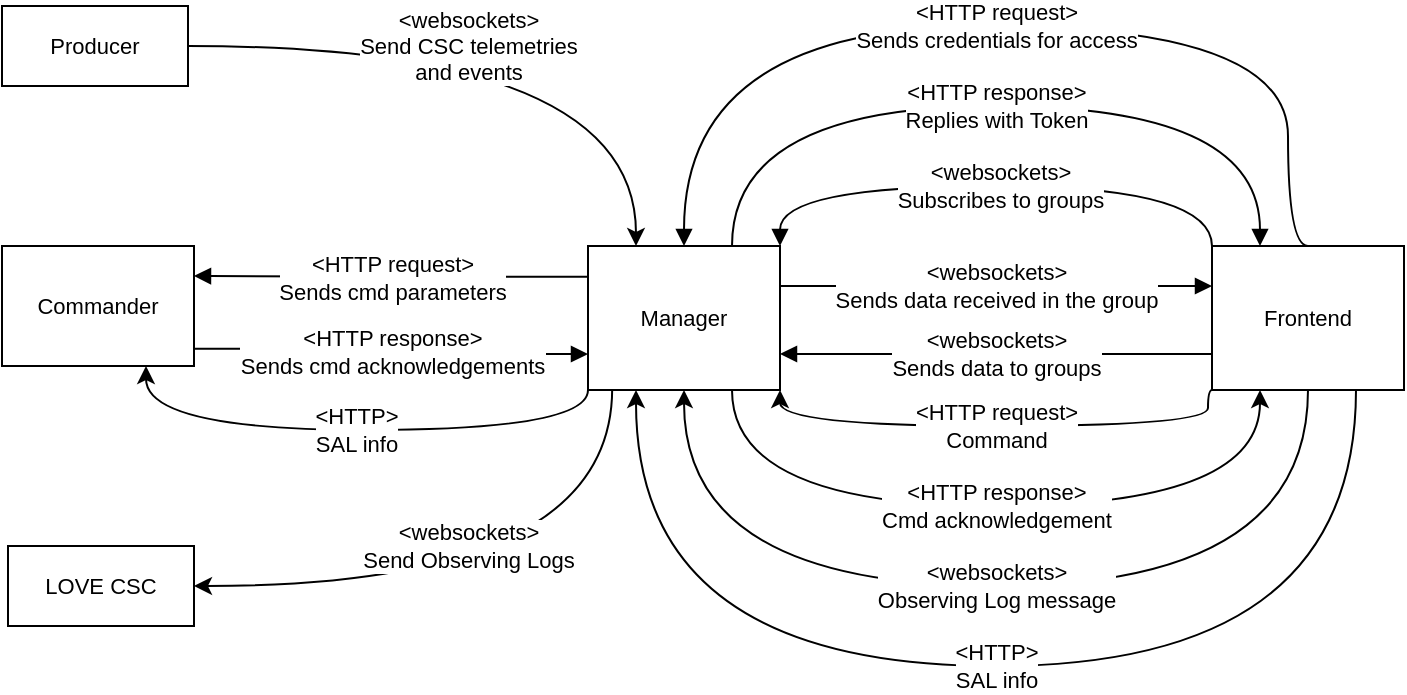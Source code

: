<mxfile version="13.1.3">
    <diagram id="YicmDjsUJThFZajxvbdL" name="Page-1">
        <mxGraphModel dx="1572" dy="994" grid="1" gridSize="10" guides="1" tooltips="1" connect="1" arrows="1" fold="1" page="1" pageScale="1" pageWidth="850" pageHeight="1100" math="0" shadow="0">
            <root>
                <mxCell id="0"/>
                <mxCell id="1" parent="0"/>
                <mxCell id="vY7qfWj-RLtwaxvnlic4-5" value="&amp;lt;websockets&amp;gt;&lt;br&gt;Send Observing Logs" style="edgeStyle=orthogonalEdgeStyle;curved=1;rounded=0;orthogonalLoop=1;jettySize=auto;html=1;exitX=0.126;exitY=0.99;exitDx=0;exitDy=0;entryX=1;entryY=0.5;entryDx=0;entryDy=0;exitPerimeter=0;" parent="1" source="n4DggI3eCNda23sw0FDz-1" target="vY7qfWj-RLtwaxvnlic4-4" edge="1">
                    <mxGeometry x="0.11" y="-20" relative="1" as="geometry">
                        <mxPoint as="offset"/>
                    </mxGeometry>
                </mxCell>
                <mxCell id="3" value="&amp;lt;HTTP response&amp;gt;&lt;br&gt;Cmd acknowledgement" style="edgeStyle=orthogonalEdgeStyle;curved=1;rounded=0;orthogonalLoop=1;jettySize=auto;html=1;exitX=0.75;exitY=1;exitDx=0;exitDy=0;entryX=0.25;entryY=1;entryDx=0;entryDy=0;" edge="1" parent="1" source="n4DggI3eCNda23sw0FDz-1" target="n4DggI3eCNda23sw0FDz-3">
                    <mxGeometry relative="1" as="geometry">
                        <Array as="points">
                            <mxPoint x="442" y="370"/>
                            <mxPoint x="706" y="370"/>
                        </Array>
                    </mxGeometry>
                </mxCell>
                <mxCell id="6" value="&amp;lt;HTTP&amp;gt;&lt;br&gt;SAL info" style="edgeStyle=orthogonalEdgeStyle;curved=1;rounded=0;orthogonalLoop=1;jettySize=auto;html=1;exitX=0;exitY=1;exitDx=0;exitDy=0;entryX=0.75;entryY=1;entryDx=0;entryDy=0;" edge="1" parent="1" source="n4DggI3eCNda23sw0FDz-1" target="n4DggI3eCNda23sw0FDz-2">
                    <mxGeometry relative="1" as="geometry"/>
                </mxCell>
                <UserObject label="Manager" lucidchartObjectId="5jyOfxk4o72Q" id="n4DggI3eCNda23sw0FDz-1">
                    <mxCell style="html=1;whiteSpace=wrap;;fontSize=11;fontColor=#000000;spacing=3;strokeOpacity=100;" parent="1" vertex="1" zOrder="1">
                        <mxGeometry x="370" y="240" width="96" height="72" as="geometry"/>
                    </mxCell>
                </UserObject>
                <UserObject label="Commander" lucidchartObjectId="mkyOgZHpUIRh" id="n4DggI3eCNda23sw0FDz-2">
                    <mxCell style="html=1;whiteSpace=wrap;;fontSize=11;fontColor=#000000;spacing=3;strokeOpacity=100;" parent="1" vertex="1" zOrder="2">
                        <mxGeometry x="77" y="240" width="96" height="60" as="geometry"/>
                    </mxCell>
                </UserObject>
                <mxCell id="2" value="&amp;lt;HTTP request&amp;gt;&lt;br&gt;Command" style="edgeStyle=orthogonalEdgeStyle;rounded=0;orthogonalLoop=1;jettySize=auto;html=1;exitX=0;exitY=1;exitDx=0;exitDy=0;entryX=1;entryY=1;entryDx=0;entryDy=0;curved=1;" edge="1" parent="1" source="n4DggI3eCNda23sw0FDz-3" target="n4DggI3eCNda23sw0FDz-1">
                    <mxGeometry relative="1" as="geometry">
                        <Array as="points">
                            <mxPoint x="680" y="312"/>
                            <mxPoint x="680" y="330"/>
                            <mxPoint x="466" y="330"/>
                        </Array>
                    </mxGeometry>
                </mxCell>
                <mxCell id="4" value="&amp;lt;websockets&amp;gt;&lt;br&gt;Observing Log message" style="edgeStyle=orthogonalEdgeStyle;curved=1;rounded=0;orthogonalLoop=1;jettySize=auto;html=1;exitX=0.5;exitY=1;exitDx=0;exitDy=0;entryX=0.5;entryY=1;entryDx=0;entryDy=0;" edge="1" parent="1" source="n4DggI3eCNda23sw0FDz-3" target="n4DggI3eCNda23sw0FDz-1">
                    <mxGeometry relative="1" as="geometry">
                        <Array as="points">
                            <mxPoint x="730" y="410"/>
                            <mxPoint x="418" y="410"/>
                        </Array>
                    </mxGeometry>
                </mxCell>
                <mxCell id="5" value="&amp;lt;HTTP&amp;gt;&lt;br&gt;SAL info" style="edgeStyle=orthogonalEdgeStyle;curved=1;rounded=0;orthogonalLoop=1;jettySize=auto;html=1;exitX=0.75;exitY=1;exitDx=0;exitDy=0;entryX=0.25;entryY=1;entryDx=0;entryDy=0;" edge="1" parent="1" source="n4DggI3eCNda23sw0FDz-3" target="n4DggI3eCNda23sw0FDz-1">
                    <mxGeometry relative="1" as="geometry">
                        <Array as="points">
                            <mxPoint x="754" y="450"/>
                            <mxPoint x="394" y="450"/>
                        </Array>
                    </mxGeometry>
                </mxCell>
                <UserObject label="Frontend" lucidchartObjectId="vkyOK7tQYqlq" id="n4DggI3eCNda23sw0FDz-3">
                    <mxCell style="html=1;whiteSpace=wrap;;fontSize=11;fontColor=#000000;spacing=3;strokeOpacity=100;" parent="1" vertex="1" zOrder="3">
                        <mxGeometry x="682" y="240" width="96" height="72" as="geometry"/>
                    </mxCell>
                </UserObject>
                <UserObject label="" lucidchartObjectId="WkyOhUGa2Koi" id="n4DggI3eCNda23sw0FDz-4">
                    <mxCell style="html=1;jettySize=18;fontSize=11;strokeOpacity=100;rounded=1;arcSize=0;edgeStyle=orthogonalEdgeStyle;curved=1;startArrow=none;;endArrow=block;endFill=1;;exitX=0.5;exitY=0;entryX=0.5;entryY=0;exitDx=0;exitDy=0;entryDx=0;entryDy=0;" parent="1" source="n4DggI3eCNda23sw0FDz-3" target="n4DggI3eCNda23sw0FDz-1" edge="1">
                        <mxGeometry width="100" height="100" relative="1" as="geometry">
                            <Array as="points">
                                <mxPoint x="720" y="240"/>
                                <mxPoint x="720" y="130"/>
                                <mxPoint x="418" y="130"/>
                            </Array>
                        </mxGeometry>
                    </mxCell>
                </UserObject>
                <mxCell id="n4DggI3eCNda23sw0FDz-5" value="&amp;lt;HTTP request&amp;gt;&lt;br&gt;Sends credentials for access" style="text;html=1;resizable=0;labelBackgroundColor=#ffffff;align=center;verticalAlign=middle;fontColor=#000000;;fontSize=11;" parent="n4DggI3eCNda23sw0FDz-4" vertex="1">
                    <mxGeometry x="0.125" relative="1" as="geometry">
                        <mxPoint x="33" as="offset"/>
                    </mxGeometry>
                </mxCell>
                <UserObject label="" lucidchartObjectId="ztyOJkTcNkXu" id="n4DggI3eCNda23sw0FDz-6">
                    <mxCell style="html=1;jettySize=18;fontSize=11;strokeOpacity=100;rounded=1;arcSize=0;edgeStyle=orthogonalEdgeStyle;startArrow=none;;endArrow=block;endFill=1;;exitX=0;exitY=0;entryX=1;entryY=0;exitDx=0;exitDy=0;entryDx=0;entryDy=0;curved=1;" parent="1" source="n4DggI3eCNda23sw0FDz-3" target="n4DggI3eCNda23sw0FDz-1" edge="1">
                        <mxGeometry width="100" height="100" relative="1" as="geometry">
                            <Array as="points">
                                <mxPoint x="682" y="210"/>
                                <mxPoint x="466" y="210"/>
                            </Array>
                        </mxGeometry>
                    </mxCell>
                </UserObject>
                <mxCell id="n4DggI3eCNda23sw0FDz-7" value="&amp;lt;websockets&amp;gt;&lt;br&gt;Subscribes to groups" style="text;html=1;resizable=0;labelBackgroundColor=#ffffff;align=center;verticalAlign=middle;fontColor=#000000;;fontSize=11;" parent="n4DggI3eCNda23sw0FDz-6" vertex="1">
                    <mxGeometry x="0.14" relative="1" as="geometry">
                        <mxPoint x="21" as="offset"/>
                    </mxGeometry>
                </mxCell>
                <UserObject label="" lucidchartObjectId="QtyOa3mWGQ_9" id="n4DggI3eCNda23sw0FDz-8">
                    <mxCell style="html=1;jettySize=18;fontSize=11;strokeOpacity=100;rounded=1;arcSize=0;edgeStyle=orthogonalEdgeStyle;startArrow=none;;endArrow=block;endFill=1;;" parent="1" edge="1">
                        <mxGeometry width="100" height="100" relative="1" as="geometry">
                            <Array as="points">
                                <mxPoint x="570" y="260"/>
                                <mxPoint x="570" y="260"/>
                            </Array>
                            <mxPoint x="466" y="260" as="sourcePoint"/>
                            <mxPoint x="682" y="260" as="targetPoint"/>
                        </mxGeometry>
                    </mxCell>
                </UserObject>
                <mxCell id="n4DggI3eCNda23sw0FDz-9" value="&amp;lt;websockets&amp;gt;&lt;br&gt;Sends data received in the group" style="text;html=1;resizable=0;labelBackgroundColor=#ffffff;align=center;verticalAlign=middle;fontColor=#000000;;fontSize=11;" parent="n4DggI3eCNda23sw0FDz-8" vertex="1">
                    <mxGeometry relative="1" as="geometry"/>
                </mxCell>
                <UserObject label="" lucidchartObjectId="owyOpVMJPFJV" id="n4DggI3eCNda23sw0FDz-12">
                    <mxCell style="html=1;jettySize=18;fontSize=11;strokeOpacity=100;rounded=1;arcSize=0;edgeStyle=orthogonalEdgeStyle;startArrow=none;;endArrow=block;endFill=1;;exitX=-0.006;exitY=0.21;exitPerimeter=1;" parent="1" source="n4DggI3eCNda23sw0FDz-1" edge="1">
                        <mxGeometry width="100" height="100" relative="1" as="geometry">
                            <Array as="points"/>
                            <mxPoint x="173" y="255" as="targetPoint"/>
                        </mxGeometry>
                    </mxCell>
                </UserObject>
                <mxCell id="n4DggI3eCNda23sw0FDz-13" value="&amp;lt;HTTP request&amp;gt;&lt;br&gt;Sends cmd parameters" style="text;html=1;resizable=0;labelBackgroundColor=#ffffff;align=center;verticalAlign=middle;fontColor=#000000;;fontSize=11;" parent="n4DggI3eCNda23sw0FDz-12" vertex="1">
                    <mxGeometry relative="1" as="geometry"/>
                </mxCell>
                <UserObject label="" lucidchartObjectId="XwyOm4M8vLEv" id="n4DggI3eCNda23sw0FDz-14">
                    <mxCell style="html=1;jettySize=18;fontSize=11;strokeOpacity=100;rounded=1;arcSize=0;edgeStyle=orthogonalEdgeStyle;startArrow=none;;endArrow=block;endFill=1;;exitX=1.006;exitY=0.861;exitPerimeter=1;entryX=0;entryY=0.75;entryDx=0;entryDy=0;" parent="1" source="n4DggI3eCNda23sw0FDz-2" target="n4DggI3eCNda23sw0FDz-1" edge="1">
                        <mxGeometry width="100" height="100" relative="1" as="geometry">
                            <Array as="points"/>
                        </mxGeometry>
                    </mxCell>
                </UserObject>
                <mxCell id="n4DggI3eCNda23sw0FDz-15" value="&amp;lt;HTTP response&amp;gt;&lt;br&gt;Sends cmd acknowledgements" style="text;html=1;resizable=0;labelBackgroundColor=#ffffff;align=center;verticalAlign=middle;fontColor=#000000;;fontSize=11;" parent="n4DggI3eCNda23sw0FDz-14" vertex="1">
                    <mxGeometry relative="1" as="geometry"/>
                </mxCell>
                <UserObject label="" lucidchartObjectId="aCyOGdECf4c9" id="n4DggI3eCNda23sw0FDz-16">
                    <mxCell style="html=1;jettySize=18;fontSize=11;strokeOpacity=100;rounded=1;arcSize=0;edgeStyle=orthogonalEdgeStyle;startArrow=none;;endArrow=block;endFill=1;;exitX=0.75;exitY=0;entryX=0.25;entryY=0;curved=1;entryDx=0;entryDy=0;exitDx=0;exitDy=0;" parent="1" source="n4DggI3eCNda23sw0FDz-1" target="n4DggI3eCNda23sw0FDz-3" edge="1">
                        <mxGeometry width="100" height="100" relative="1" as="geometry">
                            <Array as="points">
                                <mxPoint x="442" y="170"/>
                                <mxPoint x="706" y="170"/>
                            </Array>
                        </mxGeometry>
                    </mxCell>
                </UserObject>
                <mxCell id="n4DggI3eCNda23sw0FDz-17" value="&amp;lt;HTTP response&amp;gt;&lt;br&gt;Replies with Token" style="text;html=1;resizable=0;labelBackgroundColor=#ffffff;align=center;verticalAlign=middle;fontColor=#000000;;fontSize=11;" parent="n4DggI3eCNda23sw0FDz-16" vertex="1">
                    <mxGeometry relative="1" as="geometry"/>
                </mxCell>
                <UserObject label="" lucidchartObjectId="_DyOASuSpQaR" id="n4DggI3eCNda23sw0FDz-18">
                    <mxCell style="html=1;jettySize=18;fontSize=11;strokeOpacity=100;rounded=1;arcSize=0;edgeStyle=orthogonalEdgeStyle;curved=1;startArrow=none;;endArrow=block;endFill=1;;exitX=0;exitY=0.75;entryX=1;entryY=0.75;exitDx=0;exitDy=0;entryDx=0;entryDy=0;" parent="1" source="n4DggI3eCNda23sw0FDz-3" target="n4DggI3eCNda23sw0FDz-1" edge="1">
                        <mxGeometry width="100" height="100" relative="1" as="geometry">
                            <Array as="points">
                                <mxPoint x="660" y="294"/>
                                <mxPoint x="660" y="294"/>
                            </Array>
                        </mxGeometry>
                    </mxCell>
                </UserObject>
                <mxCell id="n4DggI3eCNda23sw0FDz-19" value="&amp;lt;websockets&amp;gt;&lt;br&gt;Sends data to groups" style="text;html=1;resizable=0;labelBackgroundColor=#ffffff;align=center;verticalAlign=middle;fontColor=#000000;;fontSize=11;" parent="n4DggI3eCNda23sw0FDz-18" vertex="1">
                    <mxGeometry relative="1" as="geometry"/>
                </mxCell>
                <mxCell id="vY7qfWj-RLtwaxvnlic4-2" style="edgeStyle=orthogonalEdgeStyle;rounded=0;orthogonalLoop=1;jettySize=auto;html=1;entryX=0.25;entryY=0;entryDx=0;entryDy=0;curved=1;" parent="1" source="vY7qfWj-RLtwaxvnlic4-1" target="n4DggI3eCNda23sw0FDz-1" edge="1">
                    <mxGeometry relative="1" as="geometry"/>
                </mxCell>
                <mxCell id="vY7qfWj-RLtwaxvnlic4-3" value="&amp;lt;websockets&amp;gt;&lt;br&gt;Send CSC telemetries&lt;br&gt;and events" style="edgeLabel;html=1;align=center;verticalAlign=middle;resizable=0;points=[];" parent="vY7qfWj-RLtwaxvnlic4-2" vertex="1" connectable="0">
                    <mxGeometry x="-0.16" y="10" relative="1" as="geometry">
                        <mxPoint x="4" y="10" as="offset"/>
                    </mxGeometry>
                </mxCell>
                <UserObject label="Producer" lucidchartObjectId="mkyOgZHpUIRh" id="vY7qfWj-RLtwaxvnlic4-1">
                    <mxCell style="html=1;whiteSpace=wrap;;fontSize=11;fontColor=#000000;spacing=3;strokeOpacity=100;" parent="1" vertex="1" zOrder="2">
                        <mxGeometry x="77" y="120" width="93" height="40" as="geometry"/>
                    </mxCell>
                </UserObject>
                <UserObject label="LOVE CSC" lucidchartObjectId="mkyOgZHpUIRh" id="vY7qfWj-RLtwaxvnlic4-4">
                    <mxCell style="html=1;whiteSpace=wrap;;fontSize=11;fontColor=#000000;spacing=3;strokeOpacity=100;" parent="1" vertex="1" zOrder="2">
                        <mxGeometry x="80" y="390" width="93" height="40" as="geometry"/>
                    </mxCell>
                </UserObject>
            </root>
        </mxGraphModel>
    </diagram>
</mxfile>